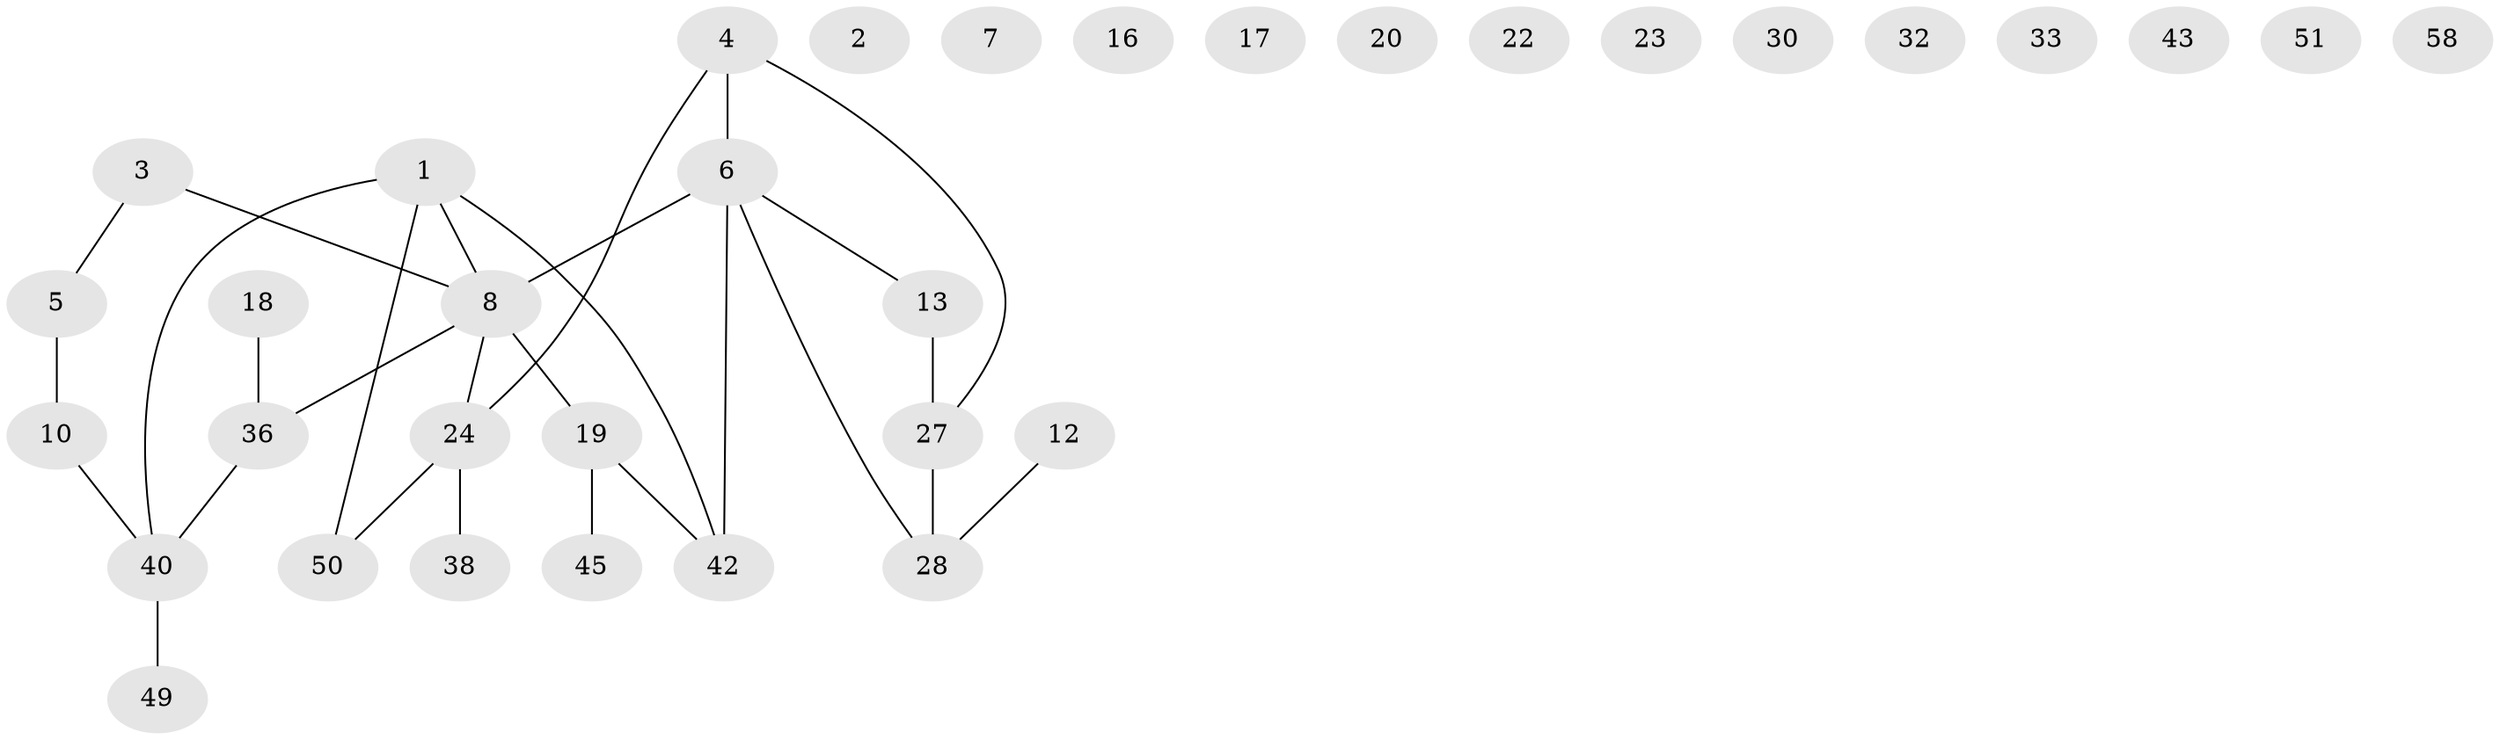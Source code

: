 // original degree distribution, {4: 0.07352941176470588, 0: 0.16176470588235295, 3: 0.25, 2: 0.17647058823529413, 5: 0.058823529411764705, 1: 0.27941176470588236}
// Generated by graph-tools (version 1.1) at 2025/13/03/09/25 04:13:09]
// undirected, 34 vertices, 28 edges
graph export_dot {
graph [start="1"]
  node [color=gray90,style=filled];
  1;
  2;
  3 [super="+15"];
  4;
  5 [super="+60"];
  6 [super="+21+9"];
  7;
  8 [super="+52+14+26+11"];
  10 [super="+39"];
  12;
  13 [super="+29"];
  16;
  17 [super="+44"];
  18 [super="+35+25+57"];
  19;
  20;
  22;
  23 [super="+46"];
  24 [super="+31"];
  27 [super="+37+41"];
  28;
  30;
  32;
  33;
  36 [super="+54"];
  38;
  40 [super="+48"];
  42 [super="+63+55"];
  43;
  45;
  49;
  50 [super="+59"];
  51;
  58;
  1 -- 50;
  1 -- 42;
  1 -- 8;
  1 -- 40;
  3 -- 8;
  3 -- 5;
  4 -- 6;
  4 -- 27;
  4 -- 24;
  5 -- 10 [weight=2];
  6 -- 42;
  6 -- 28;
  6 -- 13;
  6 -- 8 [weight=3];
  8 -- 36;
  8 -- 24;
  8 -- 19;
  10 -- 40 [weight=2];
  12 -- 28;
  13 -- 27;
  18 -- 36;
  19 -- 45;
  19 -- 42;
  24 -- 38;
  24 -- 50;
  27 -- 28;
  36 -- 40 [weight=2];
  40 -- 49;
}
